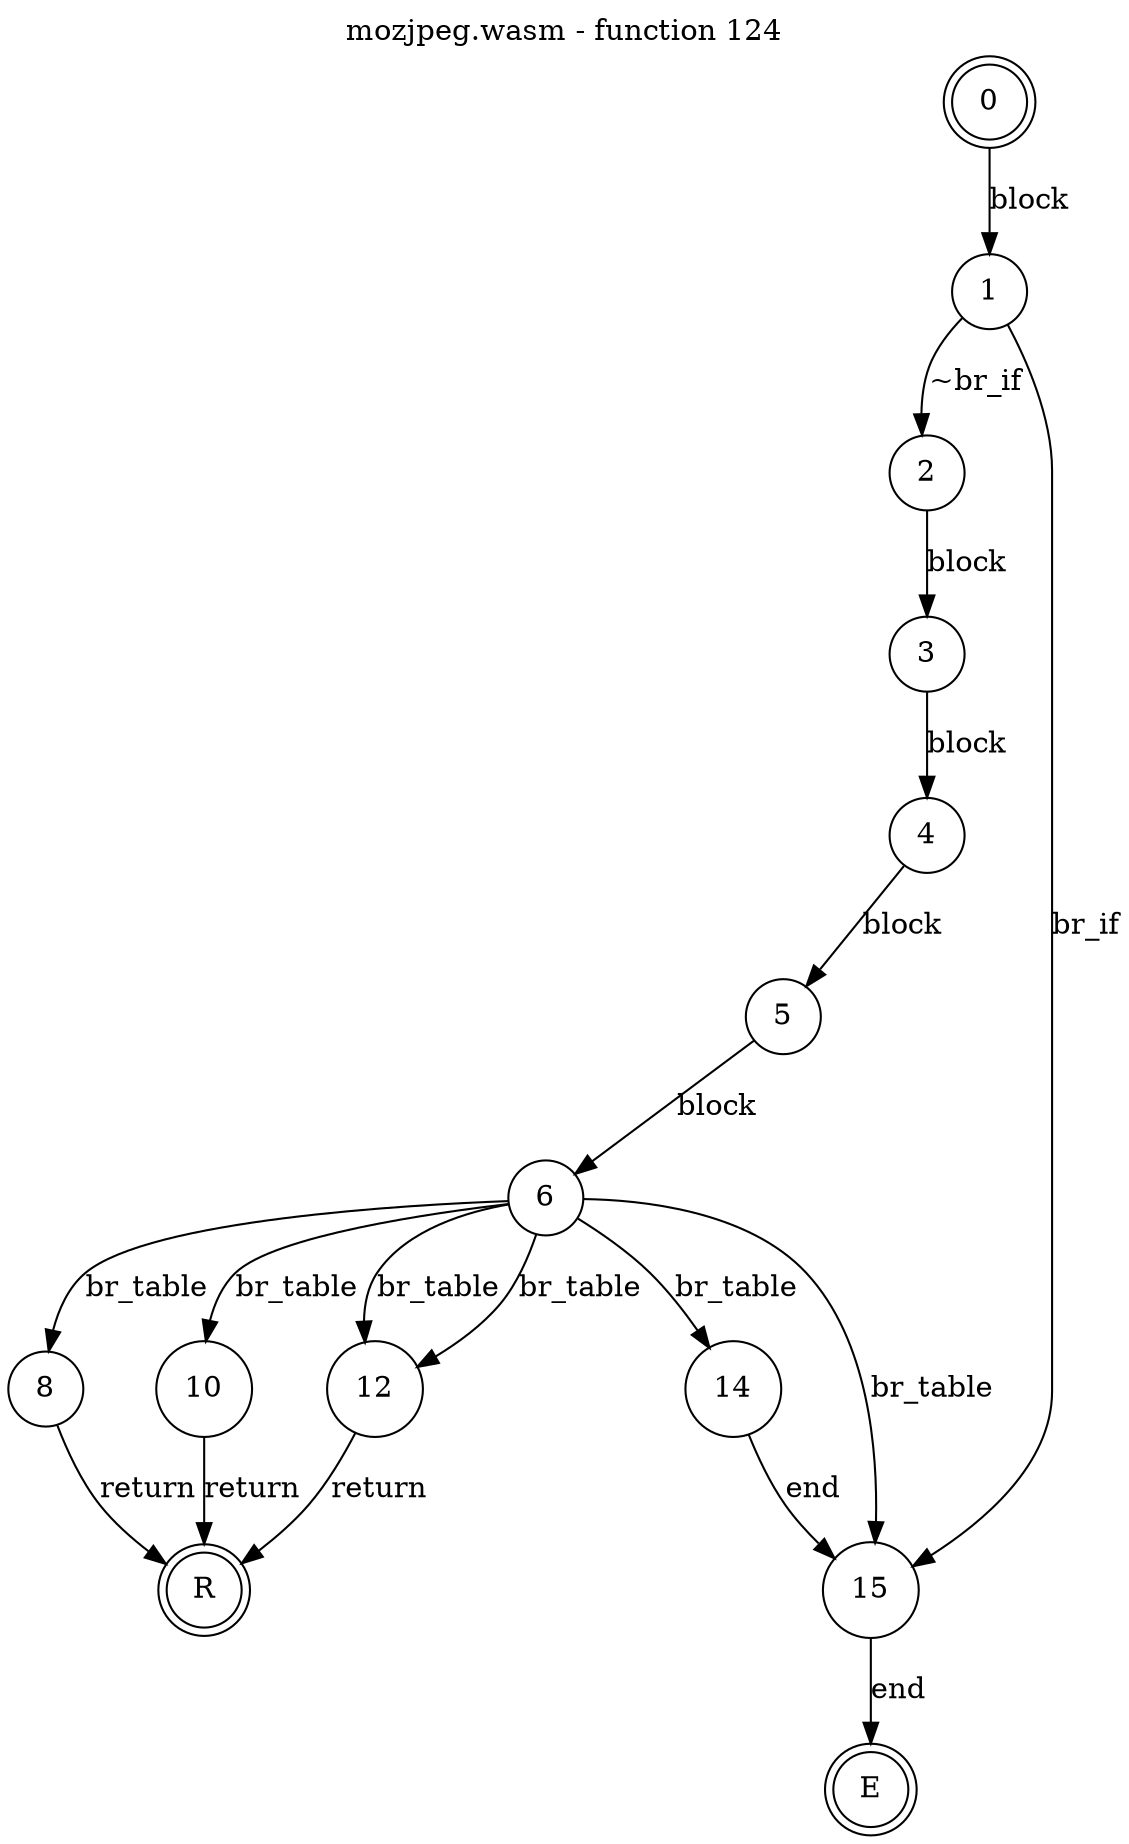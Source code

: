 digraph finite_state_machine {
    label = "mozjpeg.wasm - function 124"
    labelloc =  t
    labelfontsize = 16
    labelfontcolor = black
    labelfontname = "Helvetica"
    node [shape = doublecircle]; 0 E R ;
    node [shape = circle];
    0 -> 1[label="block"];
    1 -> 2[label="~br_if"];
    1 -> 15[label="br_if"];
    2 -> 3[label="block"];
    3 -> 4[label="block"];
    4 -> 5[label="block"];
    5 -> 6[label="block"];
    6 -> 8[label="br_table"];
    6 -> 10[label="br_table"];
    6 -> 12[label="br_table"];
    6 -> 12[label="br_table"];
    6 -> 15[label="br_table"];
    6 -> 14[label="br_table"];
    8 -> R[label="return"];
    10 -> R[label="return"];
    12 -> R[label="return"];
    14 -> 15[label="end"];
    15 -> E[label="end"];
}
